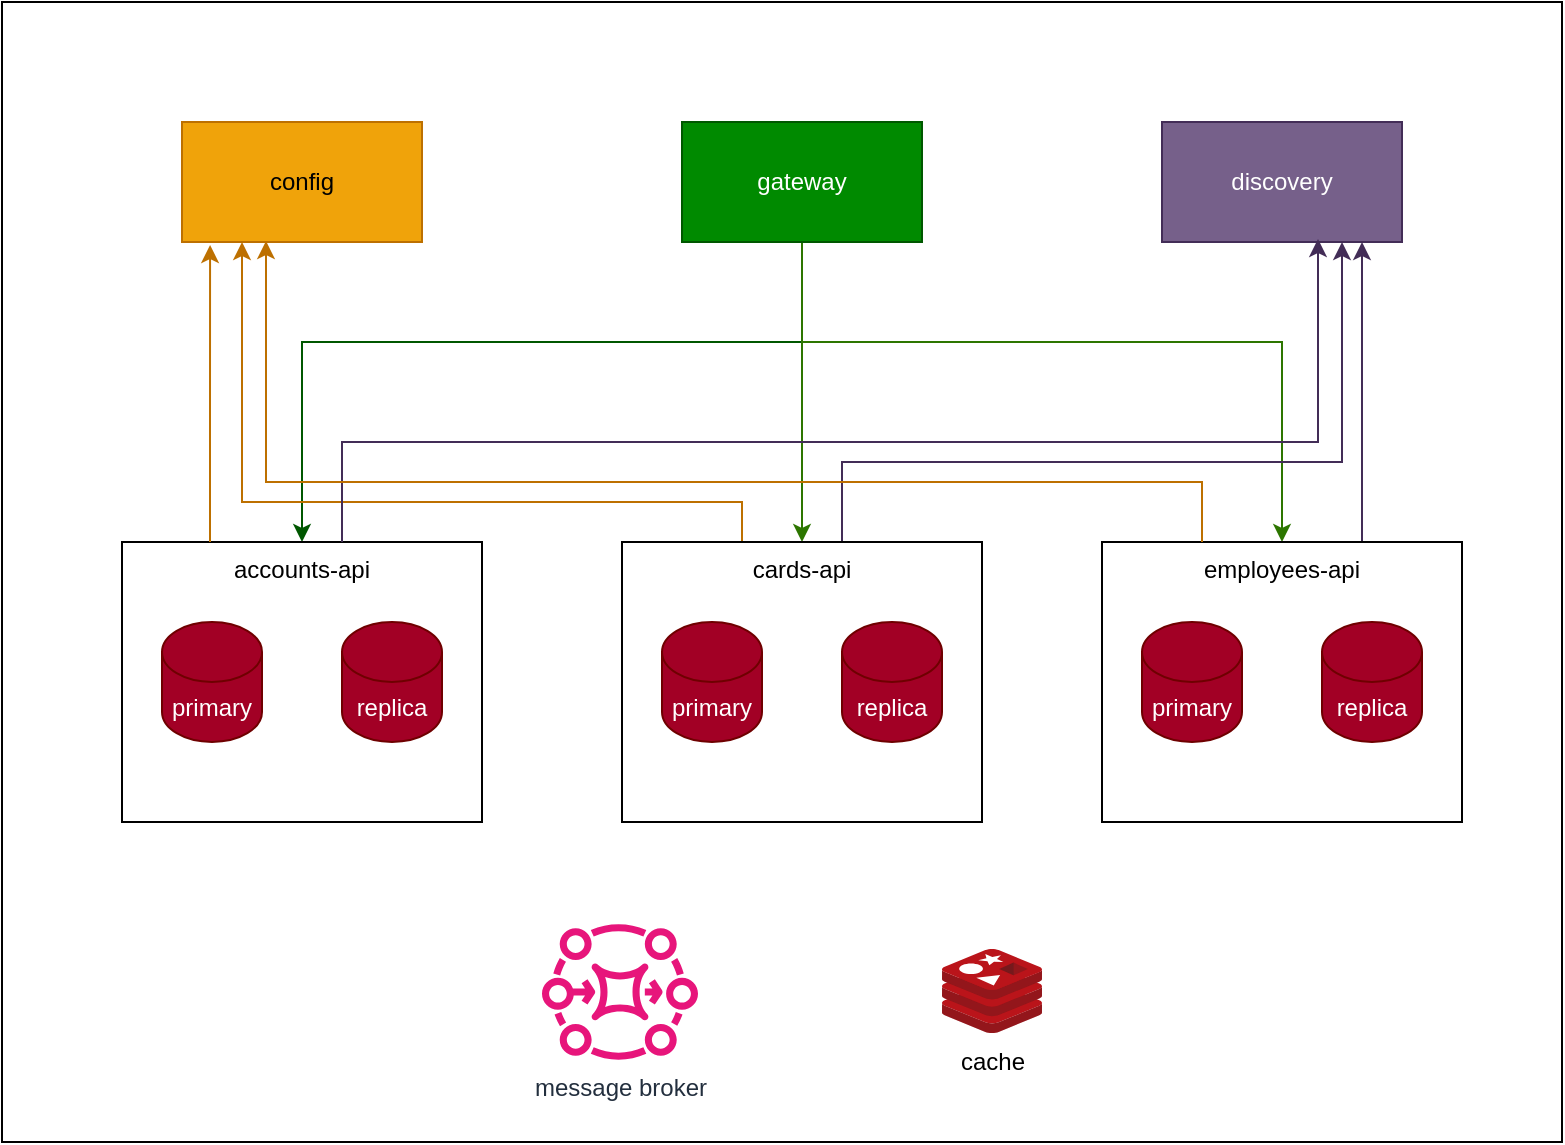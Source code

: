 <mxfile version="24.1.0" type="device">
  <diagram name="Page-1" id="miOQwxR0OeAAcdIde7EI">
    <mxGraphModel dx="1026" dy="604" grid="1" gridSize="10" guides="1" tooltips="1" connect="1" arrows="1" fold="1" page="1" pageScale="1" pageWidth="850" pageHeight="1100" math="0" shadow="0">
      <root>
        <mxCell id="0" />
        <mxCell id="1" parent="0" />
        <mxCell id="BsSFlwluoJcDmJtxHJr6-1" value="" style="rounded=0;whiteSpace=wrap;html=1;" vertex="1" parent="1">
          <mxGeometry x="40" y="120" width="780" height="570" as="geometry" />
        </mxCell>
        <mxCell id="BsSFlwluoJcDmJtxHJr6-29" style="edgeStyle=orthogonalEdgeStyle;rounded=0;orthogonalLoop=1;jettySize=auto;html=1;entryX=0.5;entryY=0;entryDx=0;entryDy=0;fillColor=#008a00;strokeColor=#005700;" edge="1" parent="1" source="BsSFlwluoJcDmJtxHJr6-2" target="BsSFlwluoJcDmJtxHJr6-5">
          <mxGeometry relative="1" as="geometry">
            <Array as="points">
              <mxPoint x="440" y="290" />
              <mxPoint x="190" y="290" />
            </Array>
          </mxGeometry>
        </mxCell>
        <mxCell id="BsSFlwluoJcDmJtxHJr6-30" style="edgeStyle=orthogonalEdgeStyle;rounded=0;orthogonalLoop=1;jettySize=auto;html=1;fillColor=#60a917;strokeColor=#2D7600;" edge="1" parent="1" source="BsSFlwluoJcDmJtxHJr6-2" target="BsSFlwluoJcDmJtxHJr6-7">
          <mxGeometry relative="1" as="geometry">
            <Array as="points">
              <mxPoint x="440" y="290" />
              <mxPoint x="680" y="290" />
            </Array>
          </mxGeometry>
        </mxCell>
        <mxCell id="BsSFlwluoJcDmJtxHJr6-31" style="edgeStyle=orthogonalEdgeStyle;rounded=0;orthogonalLoop=1;jettySize=auto;html=1;entryX=0.5;entryY=0;entryDx=0;entryDy=0;fillColor=#60a917;strokeColor=#2D7600;" edge="1" parent="1" source="BsSFlwluoJcDmJtxHJr6-2" target="BsSFlwluoJcDmJtxHJr6-6">
          <mxGeometry relative="1" as="geometry" />
        </mxCell>
        <mxCell id="BsSFlwluoJcDmJtxHJr6-2" value="gateway" style="rounded=0;whiteSpace=wrap;html=1;fillColor=#008a00;fontColor=#ffffff;strokeColor=#005700;" vertex="1" parent="1">
          <mxGeometry x="380" y="180" width="120" height="60" as="geometry" />
        </mxCell>
        <mxCell id="BsSFlwluoJcDmJtxHJr6-3" value="config" style="rounded=0;whiteSpace=wrap;html=1;fillColor=#f0a30a;fontColor=#000000;strokeColor=#BD7000;" vertex="1" parent="1">
          <mxGeometry x="130" y="180" width="120" height="60" as="geometry" />
        </mxCell>
        <mxCell id="BsSFlwluoJcDmJtxHJr6-4" value="discovery" style="rounded=0;whiteSpace=wrap;html=1;fillColor=#76608a;fontColor=#ffffff;strokeColor=#432D57;" vertex="1" parent="1">
          <mxGeometry x="620" y="180" width="120" height="60" as="geometry" />
        </mxCell>
        <mxCell id="BsSFlwluoJcDmJtxHJr6-5" value="accounts-api" style="rounded=0;whiteSpace=wrap;html=1;verticalAlign=top;" vertex="1" parent="1">
          <mxGeometry x="100" y="390" width="180" height="140" as="geometry" />
        </mxCell>
        <mxCell id="BsSFlwluoJcDmJtxHJr6-33" style="edgeStyle=orthogonalEdgeStyle;rounded=0;orthogonalLoop=1;jettySize=auto;html=1;entryX=0.75;entryY=1;entryDx=0;entryDy=0;fillColor=#76608a;strokeColor=#432D57;" edge="1" parent="1" source="BsSFlwluoJcDmJtxHJr6-6" target="BsSFlwluoJcDmJtxHJr6-4">
          <mxGeometry relative="1" as="geometry">
            <Array as="points">
              <mxPoint x="460" y="350" />
              <mxPoint x="710" y="350" />
            </Array>
          </mxGeometry>
        </mxCell>
        <mxCell id="BsSFlwluoJcDmJtxHJr6-36" style="edgeStyle=orthogonalEdgeStyle;rounded=0;orthogonalLoop=1;jettySize=auto;html=1;entryX=0.25;entryY=1;entryDx=0;entryDy=0;fillColor=#f0a30a;strokeColor=#BD7000;" edge="1" parent="1" source="BsSFlwluoJcDmJtxHJr6-6" target="BsSFlwluoJcDmJtxHJr6-3">
          <mxGeometry relative="1" as="geometry">
            <Array as="points">
              <mxPoint x="410" y="370" />
              <mxPoint x="160" y="370" />
            </Array>
          </mxGeometry>
        </mxCell>
        <mxCell id="BsSFlwluoJcDmJtxHJr6-6" value="cards-api" style="rounded=0;whiteSpace=wrap;html=1;verticalAlign=top;" vertex="1" parent="1">
          <mxGeometry x="350" y="390" width="180" height="140" as="geometry" />
        </mxCell>
        <mxCell id="BsSFlwluoJcDmJtxHJr6-32" style="edgeStyle=orthogonalEdgeStyle;rounded=0;orthogonalLoop=1;jettySize=auto;html=1;fillColor=#76608a;strokeColor=#432D57;" edge="1" parent="1" source="BsSFlwluoJcDmJtxHJr6-7" target="BsSFlwluoJcDmJtxHJr6-4">
          <mxGeometry relative="1" as="geometry">
            <Array as="points">
              <mxPoint x="720" y="310" />
              <mxPoint x="720" y="310" />
            </Array>
          </mxGeometry>
        </mxCell>
        <mxCell id="BsSFlwluoJcDmJtxHJr6-7" value="employees-api" style="rounded=0;whiteSpace=wrap;html=1;verticalAlign=top;" vertex="1" parent="1">
          <mxGeometry x="590" y="390" width="180" height="140" as="geometry" />
        </mxCell>
        <mxCell id="BsSFlwluoJcDmJtxHJr6-8" value="primary" style="shape=cylinder3;whiteSpace=wrap;html=1;boundedLbl=1;backgroundOutline=1;size=15;fillColor=#a20025;fontColor=#ffffff;strokeColor=#6F0000;" vertex="1" parent="1">
          <mxGeometry x="120" y="430" width="50" height="60" as="geometry" />
        </mxCell>
        <mxCell id="BsSFlwluoJcDmJtxHJr6-9" value="replica" style="shape=cylinder3;whiteSpace=wrap;html=1;boundedLbl=1;backgroundOutline=1;size=15;fillColor=#a20025;fontColor=#ffffff;strokeColor=#6F0000;" vertex="1" parent="1">
          <mxGeometry x="210" y="430" width="50" height="60" as="geometry" />
        </mxCell>
        <mxCell id="BsSFlwluoJcDmJtxHJr6-10" value="primary" style="shape=cylinder3;whiteSpace=wrap;html=1;boundedLbl=1;backgroundOutline=1;size=15;fillColor=#a20025;fontColor=#ffffff;strokeColor=#6F0000;" vertex="1" parent="1">
          <mxGeometry x="370" y="430" width="50" height="60" as="geometry" />
        </mxCell>
        <mxCell id="BsSFlwluoJcDmJtxHJr6-11" value="replica" style="shape=cylinder3;whiteSpace=wrap;html=1;boundedLbl=1;backgroundOutline=1;size=15;fillColor=#a20025;fontColor=#ffffff;strokeColor=#6F0000;" vertex="1" parent="1">
          <mxGeometry x="460" y="430" width="50" height="60" as="geometry" />
        </mxCell>
        <mxCell id="BsSFlwluoJcDmJtxHJr6-12" value="primary" style="shape=cylinder3;whiteSpace=wrap;html=1;boundedLbl=1;backgroundOutline=1;size=15;fillColor=#a20025;fontColor=#ffffff;strokeColor=#6F0000;" vertex="1" parent="1">
          <mxGeometry x="610" y="430" width="50" height="60" as="geometry" />
        </mxCell>
        <mxCell id="BsSFlwluoJcDmJtxHJr6-13" value="replica" style="shape=cylinder3;whiteSpace=wrap;html=1;boundedLbl=1;backgroundOutline=1;size=15;fillColor=#a20025;fontColor=#ffffff;strokeColor=#6F0000;" vertex="1" parent="1">
          <mxGeometry x="700" y="430" width="50" height="60" as="geometry" />
        </mxCell>
        <mxCell id="BsSFlwluoJcDmJtxHJr6-27" value="message broker" style="sketch=0;outlineConnect=0;fontColor=#232F3E;gradientColor=none;fillColor=#E7157B;strokeColor=none;dashed=0;verticalLabelPosition=bottom;verticalAlign=top;align=center;html=1;fontSize=12;fontStyle=0;aspect=fixed;pointerEvents=1;shape=mxgraph.aws4.mq_broker;" vertex="1" parent="1">
          <mxGeometry x="310" y="580" width="78" height="69" as="geometry" />
        </mxCell>
        <mxCell id="BsSFlwluoJcDmJtxHJr6-28" value="cache" style="image;sketch=0;aspect=fixed;html=1;points=[];align=center;fontSize=12;image=img/lib/mscae/Cache_Redis_Product.svg;" vertex="1" parent="1">
          <mxGeometry x="510" y="593.5" width="50" height="42" as="geometry" />
        </mxCell>
        <mxCell id="BsSFlwluoJcDmJtxHJr6-34" style="edgeStyle=orthogonalEdgeStyle;rounded=0;orthogonalLoop=1;jettySize=auto;html=1;entryX=0.65;entryY=0.975;entryDx=0;entryDy=0;entryPerimeter=0;fillColor=#76608a;strokeColor=#432D57;" edge="1" parent="1" source="BsSFlwluoJcDmJtxHJr6-5" target="BsSFlwluoJcDmJtxHJr6-4">
          <mxGeometry relative="1" as="geometry">
            <Array as="points">
              <mxPoint x="210" y="340" />
              <mxPoint x="698" y="340" />
            </Array>
          </mxGeometry>
        </mxCell>
        <mxCell id="BsSFlwluoJcDmJtxHJr6-35" style="edgeStyle=orthogonalEdgeStyle;rounded=0;orthogonalLoop=1;jettySize=auto;html=1;entryX=0.117;entryY=1.025;entryDx=0;entryDy=0;entryPerimeter=0;fillColor=#f0a30a;strokeColor=#BD7000;" edge="1" parent="1" source="BsSFlwluoJcDmJtxHJr6-5" target="BsSFlwluoJcDmJtxHJr6-3">
          <mxGeometry relative="1" as="geometry">
            <Array as="points">
              <mxPoint x="144" y="340" />
              <mxPoint x="144" y="340" />
            </Array>
          </mxGeometry>
        </mxCell>
        <mxCell id="BsSFlwluoJcDmJtxHJr6-37" style="edgeStyle=orthogonalEdgeStyle;rounded=0;orthogonalLoop=1;jettySize=auto;html=1;entryX=0.35;entryY=0.992;entryDx=0;entryDy=0;entryPerimeter=0;fillColor=#f0a30a;strokeColor=#BD7000;" edge="1" parent="1" source="BsSFlwluoJcDmJtxHJr6-7" target="BsSFlwluoJcDmJtxHJr6-3">
          <mxGeometry relative="1" as="geometry">
            <Array as="points">
              <mxPoint x="640" y="360" />
              <mxPoint x="172" y="360" />
            </Array>
          </mxGeometry>
        </mxCell>
      </root>
    </mxGraphModel>
  </diagram>
</mxfile>
